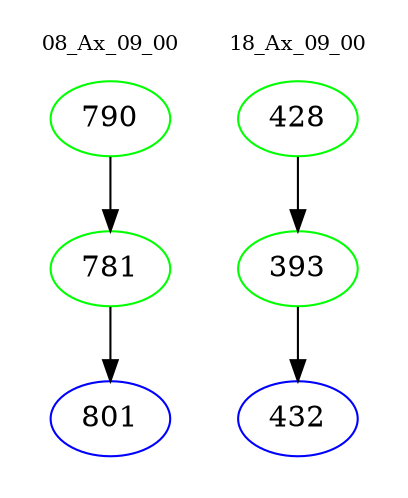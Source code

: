 digraph{
subgraph cluster_0 {
color = white
label = "08_Ax_09_00";
fontsize=10;
T0_790 [label="790", color="green"]
T0_790 -> T0_781 [color="black"]
T0_781 [label="781", color="green"]
T0_781 -> T0_801 [color="black"]
T0_801 [label="801", color="blue"]
}
subgraph cluster_1 {
color = white
label = "18_Ax_09_00";
fontsize=10;
T1_428 [label="428", color="green"]
T1_428 -> T1_393 [color="black"]
T1_393 [label="393", color="green"]
T1_393 -> T1_432 [color="black"]
T1_432 [label="432", color="blue"]
}
}
